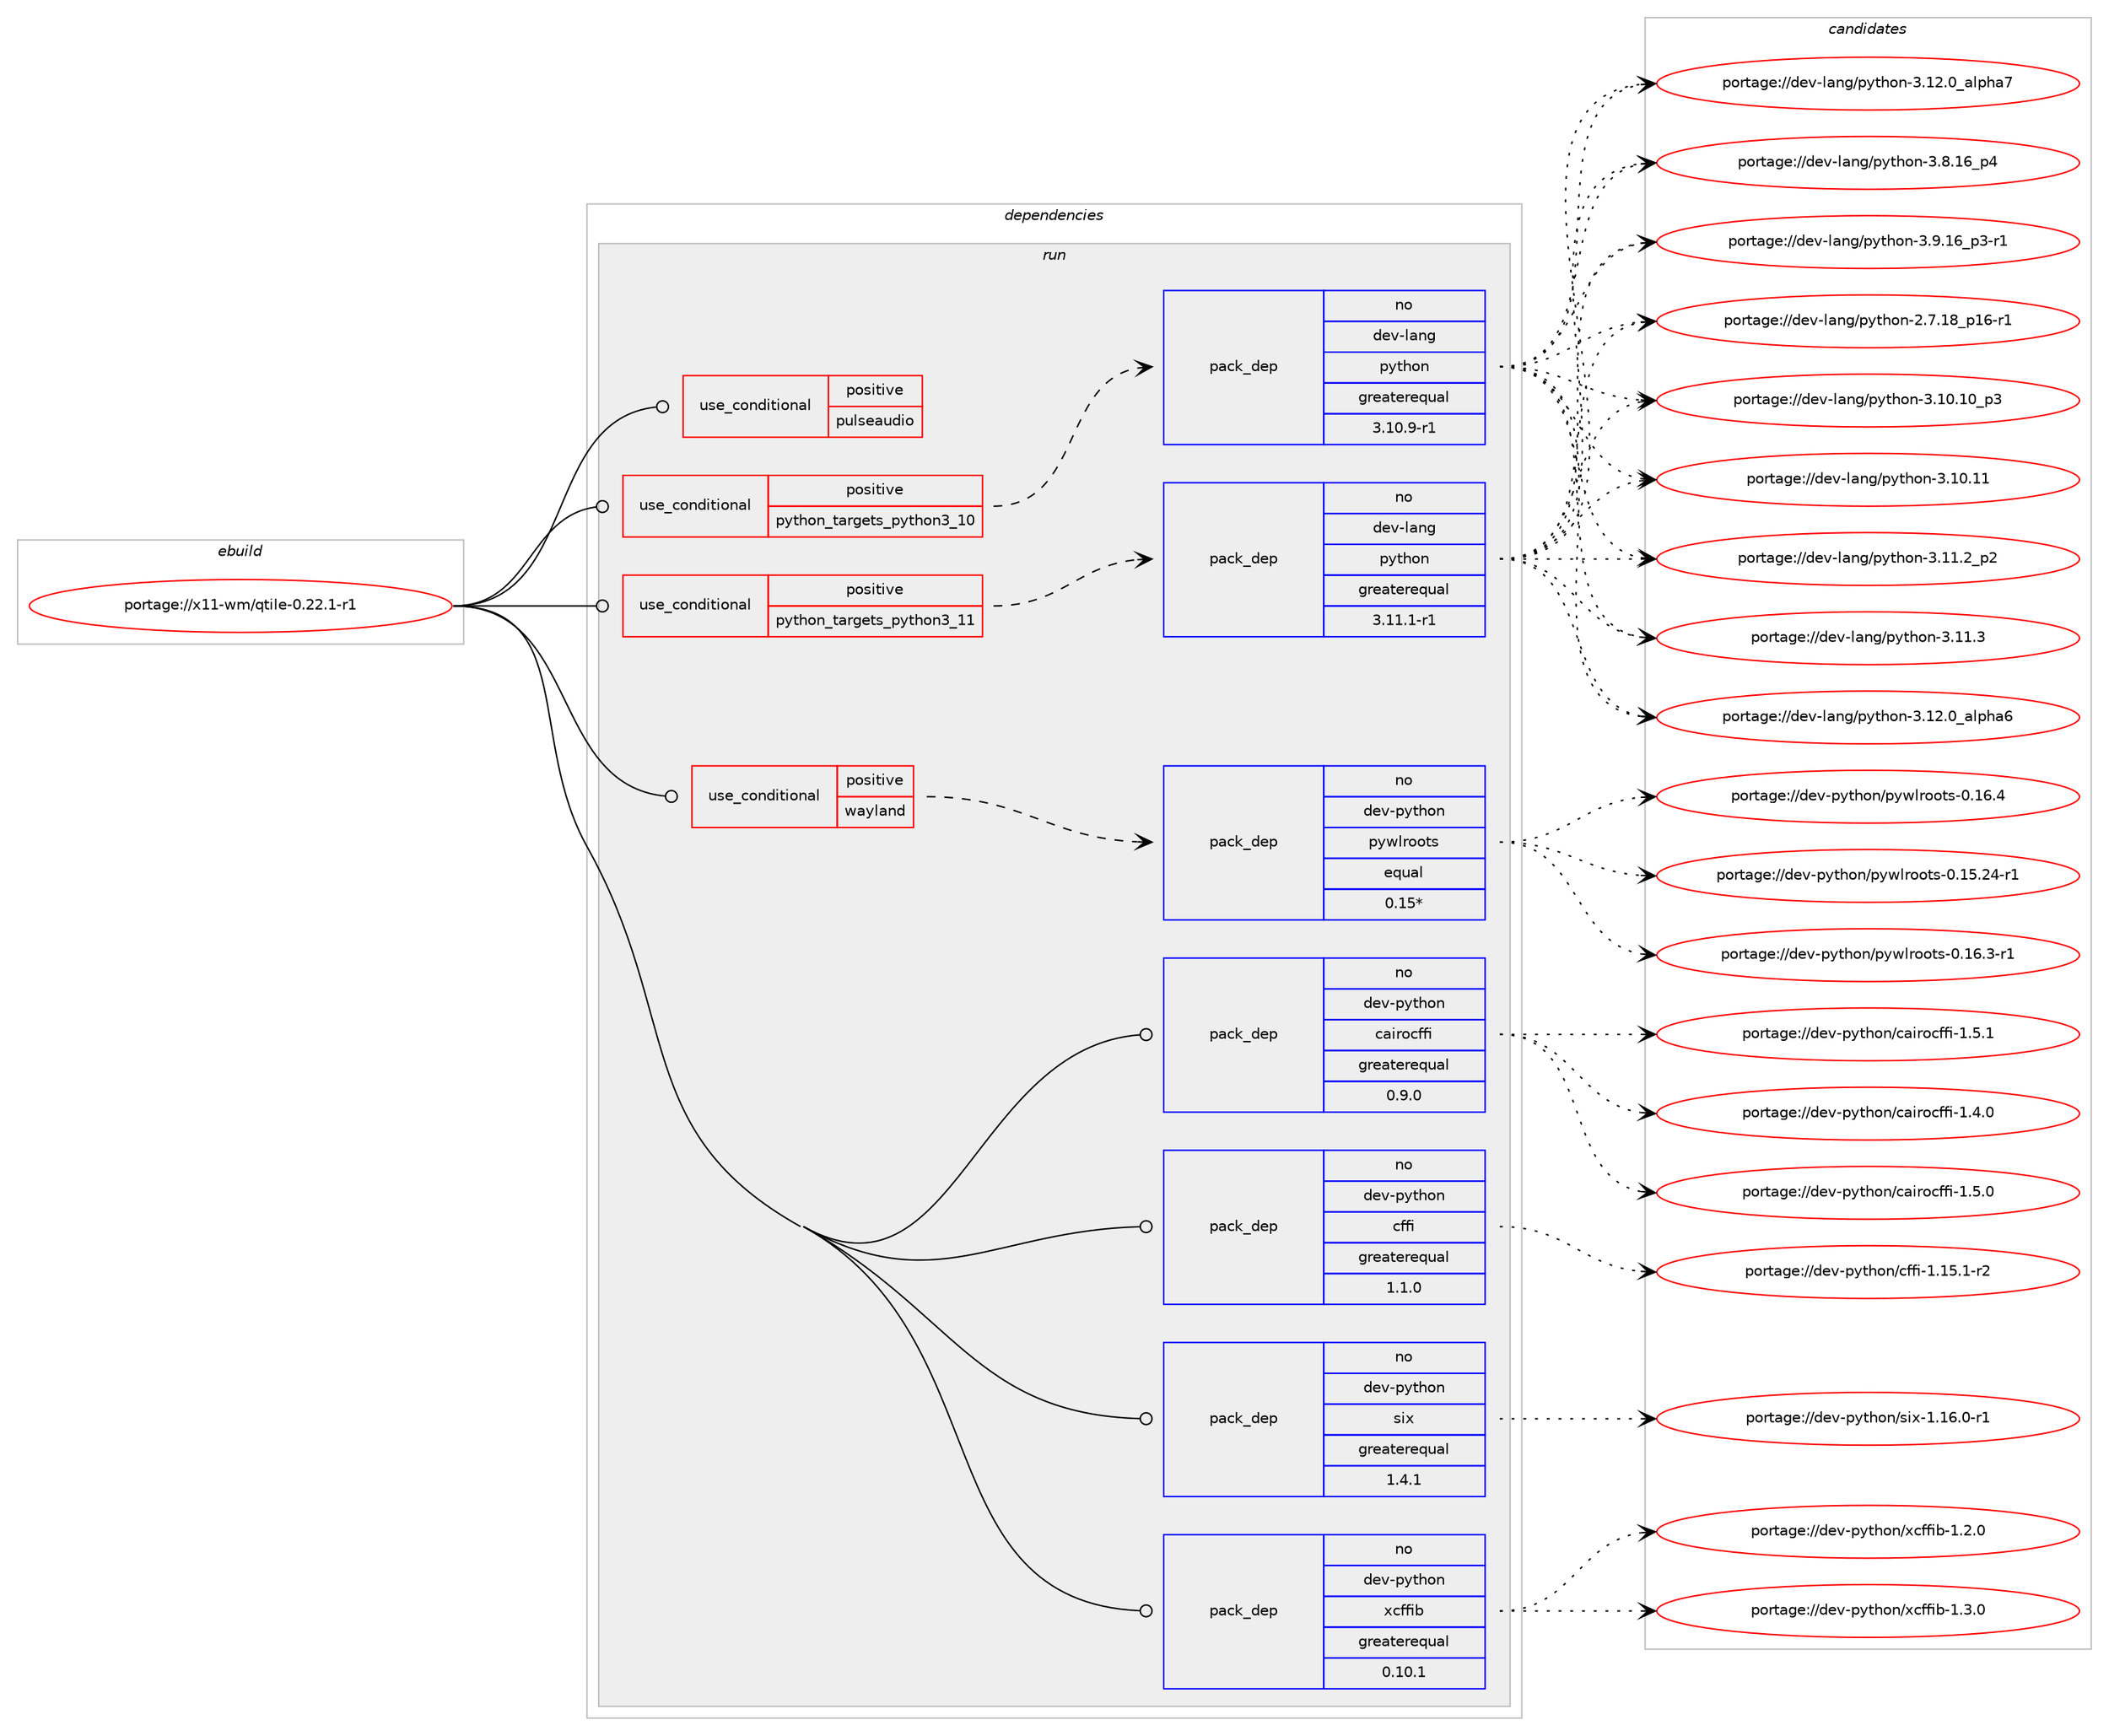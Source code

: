 digraph prolog {

# *************
# Graph options
# *************

newrank=true;
concentrate=true;
compound=true;
graph [rankdir=LR,fontname=Helvetica,fontsize=10,ranksep=1.5];#, ranksep=2.5, nodesep=0.2];
edge  [arrowhead=vee];
node  [fontname=Helvetica,fontsize=10];

# **********
# The ebuild
# **********

subgraph cluster_leftcol {
color=gray;
label=<<i>ebuild</i>>;
id [label="portage://x11-wm/qtile-0.22.1-r1", color=red, width=4, href="../x11-wm/qtile-0.22.1-r1.svg"];
}

# ****************
# The dependencies
# ****************

subgraph cluster_midcol {
color=gray;
label=<<i>dependencies</i>>;
subgraph cluster_compile {
fillcolor="#eeeeee";
style=filled;
label=<<i>compile</i>>;
}
subgraph cluster_compileandrun {
fillcolor="#eeeeee";
style=filled;
label=<<i>compile and run</i>>;
}
subgraph cluster_run {
fillcolor="#eeeeee";
style=filled;
label=<<i>run</i>>;
subgraph cond118 {
dependency253 [label=<<TABLE BORDER="0" CELLBORDER="1" CELLSPACING="0" CELLPADDING="4"><TR><TD ROWSPAN="3" CELLPADDING="10">use_conditional</TD></TR><TR><TD>positive</TD></TR><TR><TD>pulseaudio</TD></TR></TABLE>>, shape=none, color=red];
# *** BEGIN UNKNOWN DEPENDENCY TYPE (TODO) ***
# dependency253 -> package_dependency(portage://x11-wm/qtile-0.22.1-r1,run,no,media-sound,pulseaudio,none,[,,],[],[])
# *** END UNKNOWN DEPENDENCY TYPE (TODO) ***

}
id:e -> dependency253:w [weight=20,style="solid",arrowhead="odot"];
subgraph cond119 {
dependency254 [label=<<TABLE BORDER="0" CELLBORDER="1" CELLSPACING="0" CELLPADDING="4"><TR><TD ROWSPAN="3" CELLPADDING="10">use_conditional</TD></TR><TR><TD>positive</TD></TR><TR><TD>python_targets_python3_10</TD></TR></TABLE>>, shape=none, color=red];
subgraph pack127 {
dependency255 [label=<<TABLE BORDER="0" CELLBORDER="1" CELLSPACING="0" CELLPADDING="4" WIDTH="220"><TR><TD ROWSPAN="6" CELLPADDING="30">pack_dep</TD></TR><TR><TD WIDTH="110">no</TD></TR><TR><TD>dev-lang</TD></TR><TR><TD>python</TD></TR><TR><TD>greaterequal</TD></TR><TR><TD>3.10.9-r1</TD></TR></TABLE>>, shape=none, color=blue];
}
dependency254:e -> dependency255:w [weight=20,style="dashed",arrowhead="vee"];
}
id:e -> dependency254:w [weight=20,style="solid",arrowhead="odot"];
subgraph cond120 {
dependency256 [label=<<TABLE BORDER="0" CELLBORDER="1" CELLSPACING="0" CELLPADDING="4"><TR><TD ROWSPAN="3" CELLPADDING="10">use_conditional</TD></TR><TR><TD>positive</TD></TR><TR><TD>python_targets_python3_11</TD></TR></TABLE>>, shape=none, color=red];
subgraph pack128 {
dependency257 [label=<<TABLE BORDER="0" CELLBORDER="1" CELLSPACING="0" CELLPADDING="4" WIDTH="220"><TR><TD ROWSPAN="6" CELLPADDING="30">pack_dep</TD></TR><TR><TD WIDTH="110">no</TD></TR><TR><TD>dev-lang</TD></TR><TR><TD>python</TD></TR><TR><TD>greaterequal</TD></TR><TR><TD>3.11.1-r1</TD></TR></TABLE>>, shape=none, color=blue];
}
dependency256:e -> dependency257:w [weight=20,style="dashed",arrowhead="vee"];
}
id:e -> dependency256:w [weight=20,style="solid",arrowhead="odot"];
subgraph cond121 {
dependency258 [label=<<TABLE BORDER="0" CELLBORDER="1" CELLSPACING="0" CELLPADDING="4"><TR><TD ROWSPAN="3" CELLPADDING="10">use_conditional</TD></TR><TR><TD>positive</TD></TR><TR><TD>wayland</TD></TR></TABLE>>, shape=none, color=red];
subgraph pack129 {
dependency259 [label=<<TABLE BORDER="0" CELLBORDER="1" CELLSPACING="0" CELLPADDING="4" WIDTH="220"><TR><TD ROWSPAN="6" CELLPADDING="30">pack_dep</TD></TR><TR><TD WIDTH="110">no</TD></TR><TR><TD>dev-python</TD></TR><TR><TD>pywlroots</TD></TR><TR><TD>equal</TD></TR><TR><TD>0.15*</TD></TR></TABLE>>, shape=none, color=blue];
}
dependency258:e -> dependency259:w [weight=20,style="dashed",arrowhead="vee"];
}
id:e -> dependency258:w [weight=20,style="solid",arrowhead="odot"];
subgraph pack130 {
dependency260 [label=<<TABLE BORDER="0" CELLBORDER="1" CELLSPACING="0" CELLPADDING="4" WIDTH="220"><TR><TD ROWSPAN="6" CELLPADDING="30">pack_dep</TD></TR><TR><TD WIDTH="110">no</TD></TR><TR><TD>dev-python</TD></TR><TR><TD>cairocffi</TD></TR><TR><TD>greaterequal</TD></TR><TR><TD>0.9.0</TD></TR></TABLE>>, shape=none, color=blue];
}
id:e -> dependency260:w [weight=20,style="solid",arrowhead="odot"];
subgraph pack131 {
dependency261 [label=<<TABLE BORDER="0" CELLBORDER="1" CELLSPACING="0" CELLPADDING="4" WIDTH="220"><TR><TD ROWSPAN="6" CELLPADDING="30">pack_dep</TD></TR><TR><TD WIDTH="110">no</TD></TR><TR><TD>dev-python</TD></TR><TR><TD>cffi</TD></TR><TR><TD>greaterequal</TD></TR><TR><TD>1.1.0</TD></TR></TABLE>>, shape=none, color=blue];
}
id:e -> dependency261:w [weight=20,style="solid",arrowhead="odot"];
# *** BEGIN UNKNOWN DEPENDENCY TYPE (TODO) ***
# id -> package_dependency(portage://x11-wm/qtile-0.22.1-r1,run,no,dev-python,dbus-next,none,[,,],[],[use(optenable(python_targets_python3_10),negative),use(optenable(python_targets_python3_11),negative)])
# *** END UNKNOWN DEPENDENCY TYPE (TODO) ***

# *** BEGIN UNKNOWN DEPENDENCY TYPE (TODO) ***
# id -> package_dependency(portage://x11-wm/qtile-0.22.1-r1,run,no,dev-python,pygobject,none,[,,],[],[use(optenable(python_targets_python3_10),negative),use(optenable(python_targets_python3_11),negative)])
# *** END UNKNOWN DEPENDENCY TYPE (TODO) ***

subgraph pack132 {
dependency262 [label=<<TABLE BORDER="0" CELLBORDER="1" CELLSPACING="0" CELLPADDING="4" WIDTH="220"><TR><TD ROWSPAN="6" CELLPADDING="30">pack_dep</TD></TR><TR><TD WIDTH="110">no</TD></TR><TR><TD>dev-python</TD></TR><TR><TD>six</TD></TR><TR><TD>greaterequal</TD></TR><TR><TD>1.4.1</TD></TR></TABLE>>, shape=none, color=blue];
}
id:e -> dependency262:w [weight=20,style="solid",arrowhead="odot"];
subgraph pack133 {
dependency263 [label=<<TABLE BORDER="0" CELLBORDER="1" CELLSPACING="0" CELLPADDING="4" WIDTH="220"><TR><TD ROWSPAN="6" CELLPADDING="30">pack_dep</TD></TR><TR><TD WIDTH="110">no</TD></TR><TR><TD>dev-python</TD></TR><TR><TD>xcffib</TD></TR><TR><TD>greaterequal</TD></TR><TR><TD>0.10.1</TD></TR></TABLE>>, shape=none, color=blue];
}
id:e -> dependency263:w [weight=20,style="solid",arrowhead="odot"];
# *** BEGIN UNKNOWN DEPENDENCY TYPE (TODO) ***
# id -> package_dependency(portage://x11-wm/qtile-0.22.1-r1,run,no,x11-libs,cairo,none,[,,],[],[use(enable(X),none),use(enable(xcb),positive)])
# *** END UNKNOWN DEPENDENCY TYPE (TODO) ***

# *** BEGIN UNKNOWN DEPENDENCY TYPE (TODO) ***
# id -> package_dependency(portage://x11-wm/qtile-0.22.1-r1,run,no,x11-libs,libnotify,none,[,,],[],[use(enable(introspection),none)])
# *** END UNKNOWN DEPENDENCY TYPE (TODO) ***

# *** BEGIN UNKNOWN DEPENDENCY TYPE (TODO) ***
# id -> package_dependency(portage://x11-wm/qtile-0.22.1-r1,run,no,x11-libs,pango,none,[,,],[],[])
# *** END UNKNOWN DEPENDENCY TYPE (TODO) ***

}
}

# **************
# The candidates
# **************

subgraph cluster_choices {
rank=same;
color=gray;
label=<<i>candidates</i>>;

subgraph choice127 {
color=black;
nodesep=1;
choice100101118451089711010347112121116104111110455046554649569511249544511449 [label="portage://dev-lang/python-2.7.18_p16-r1", color=red, width=4,href="../dev-lang/python-2.7.18_p16-r1.svg"];
choice10010111845108971101034711212111610411111045514649484649489511251 [label="portage://dev-lang/python-3.10.10_p3", color=red, width=4,href="../dev-lang/python-3.10.10_p3.svg"];
choice1001011184510897110103471121211161041111104551464948464949 [label="portage://dev-lang/python-3.10.11", color=red, width=4,href="../dev-lang/python-3.10.11.svg"];
choice100101118451089711010347112121116104111110455146494946509511250 [label="portage://dev-lang/python-3.11.2_p2", color=red, width=4,href="../dev-lang/python-3.11.2_p2.svg"];
choice10010111845108971101034711212111610411111045514649494651 [label="portage://dev-lang/python-3.11.3", color=red, width=4,href="../dev-lang/python-3.11.3.svg"];
choice1001011184510897110103471121211161041111104551464950464895971081121049754 [label="portage://dev-lang/python-3.12.0_alpha6", color=red, width=4,href="../dev-lang/python-3.12.0_alpha6.svg"];
choice1001011184510897110103471121211161041111104551464950464895971081121049755 [label="portage://dev-lang/python-3.12.0_alpha7", color=red, width=4,href="../dev-lang/python-3.12.0_alpha7.svg"];
choice100101118451089711010347112121116104111110455146564649549511252 [label="portage://dev-lang/python-3.8.16_p4", color=red, width=4,href="../dev-lang/python-3.8.16_p4.svg"];
choice1001011184510897110103471121211161041111104551465746495495112514511449 [label="portage://dev-lang/python-3.9.16_p3-r1", color=red, width=4,href="../dev-lang/python-3.9.16_p3-r1.svg"];
dependency255:e -> choice100101118451089711010347112121116104111110455046554649569511249544511449:w [style=dotted,weight="100"];
dependency255:e -> choice10010111845108971101034711212111610411111045514649484649489511251:w [style=dotted,weight="100"];
dependency255:e -> choice1001011184510897110103471121211161041111104551464948464949:w [style=dotted,weight="100"];
dependency255:e -> choice100101118451089711010347112121116104111110455146494946509511250:w [style=dotted,weight="100"];
dependency255:e -> choice10010111845108971101034711212111610411111045514649494651:w [style=dotted,weight="100"];
dependency255:e -> choice1001011184510897110103471121211161041111104551464950464895971081121049754:w [style=dotted,weight="100"];
dependency255:e -> choice1001011184510897110103471121211161041111104551464950464895971081121049755:w [style=dotted,weight="100"];
dependency255:e -> choice100101118451089711010347112121116104111110455146564649549511252:w [style=dotted,weight="100"];
dependency255:e -> choice1001011184510897110103471121211161041111104551465746495495112514511449:w [style=dotted,weight="100"];
}
subgraph choice128 {
color=black;
nodesep=1;
choice100101118451089711010347112121116104111110455046554649569511249544511449 [label="portage://dev-lang/python-2.7.18_p16-r1", color=red, width=4,href="../dev-lang/python-2.7.18_p16-r1.svg"];
choice10010111845108971101034711212111610411111045514649484649489511251 [label="portage://dev-lang/python-3.10.10_p3", color=red, width=4,href="../dev-lang/python-3.10.10_p3.svg"];
choice1001011184510897110103471121211161041111104551464948464949 [label="portage://dev-lang/python-3.10.11", color=red, width=4,href="../dev-lang/python-3.10.11.svg"];
choice100101118451089711010347112121116104111110455146494946509511250 [label="portage://dev-lang/python-3.11.2_p2", color=red, width=4,href="../dev-lang/python-3.11.2_p2.svg"];
choice10010111845108971101034711212111610411111045514649494651 [label="portage://dev-lang/python-3.11.3", color=red, width=4,href="../dev-lang/python-3.11.3.svg"];
choice1001011184510897110103471121211161041111104551464950464895971081121049754 [label="portage://dev-lang/python-3.12.0_alpha6", color=red, width=4,href="../dev-lang/python-3.12.0_alpha6.svg"];
choice1001011184510897110103471121211161041111104551464950464895971081121049755 [label="portage://dev-lang/python-3.12.0_alpha7", color=red, width=4,href="../dev-lang/python-3.12.0_alpha7.svg"];
choice100101118451089711010347112121116104111110455146564649549511252 [label="portage://dev-lang/python-3.8.16_p4", color=red, width=4,href="../dev-lang/python-3.8.16_p4.svg"];
choice1001011184510897110103471121211161041111104551465746495495112514511449 [label="portage://dev-lang/python-3.9.16_p3-r1", color=red, width=4,href="../dev-lang/python-3.9.16_p3-r1.svg"];
dependency257:e -> choice100101118451089711010347112121116104111110455046554649569511249544511449:w [style=dotted,weight="100"];
dependency257:e -> choice10010111845108971101034711212111610411111045514649484649489511251:w [style=dotted,weight="100"];
dependency257:e -> choice1001011184510897110103471121211161041111104551464948464949:w [style=dotted,weight="100"];
dependency257:e -> choice100101118451089711010347112121116104111110455146494946509511250:w [style=dotted,weight="100"];
dependency257:e -> choice10010111845108971101034711212111610411111045514649494651:w [style=dotted,weight="100"];
dependency257:e -> choice1001011184510897110103471121211161041111104551464950464895971081121049754:w [style=dotted,weight="100"];
dependency257:e -> choice1001011184510897110103471121211161041111104551464950464895971081121049755:w [style=dotted,weight="100"];
dependency257:e -> choice100101118451089711010347112121116104111110455146564649549511252:w [style=dotted,weight="100"];
dependency257:e -> choice1001011184510897110103471121211161041111104551465746495495112514511449:w [style=dotted,weight="100"];
}
subgraph choice129 {
color=black;
nodesep=1;
choice100101118451121211161041111104711212111910811411111111611545484649534650524511449 [label="portage://dev-python/pywlroots-0.15.24-r1", color=red, width=4,href="../dev-python/pywlroots-0.15.24-r1.svg"];
choice1001011184511212111610411111047112121119108114111111116115454846495446514511449 [label="portage://dev-python/pywlroots-0.16.3-r1", color=red, width=4,href="../dev-python/pywlroots-0.16.3-r1.svg"];
choice100101118451121211161041111104711212111910811411111111611545484649544652 [label="portage://dev-python/pywlroots-0.16.4", color=red, width=4,href="../dev-python/pywlroots-0.16.4.svg"];
dependency259:e -> choice100101118451121211161041111104711212111910811411111111611545484649534650524511449:w [style=dotted,weight="100"];
dependency259:e -> choice1001011184511212111610411111047112121119108114111111116115454846495446514511449:w [style=dotted,weight="100"];
dependency259:e -> choice100101118451121211161041111104711212111910811411111111611545484649544652:w [style=dotted,weight="100"];
}
subgraph choice130 {
color=black;
nodesep=1;
choice1001011184511212111610411111047999710511411199102102105454946524648 [label="portage://dev-python/cairocffi-1.4.0", color=red, width=4,href="../dev-python/cairocffi-1.4.0.svg"];
choice1001011184511212111610411111047999710511411199102102105454946534648 [label="portage://dev-python/cairocffi-1.5.0", color=red, width=4,href="../dev-python/cairocffi-1.5.0.svg"];
choice1001011184511212111610411111047999710511411199102102105454946534649 [label="portage://dev-python/cairocffi-1.5.1", color=red, width=4,href="../dev-python/cairocffi-1.5.1.svg"];
dependency260:e -> choice1001011184511212111610411111047999710511411199102102105454946524648:w [style=dotted,weight="100"];
dependency260:e -> choice1001011184511212111610411111047999710511411199102102105454946534648:w [style=dotted,weight="100"];
dependency260:e -> choice1001011184511212111610411111047999710511411199102102105454946534649:w [style=dotted,weight="100"];
}
subgraph choice131 {
color=black;
nodesep=1;
choice100101118451121211161041111104799102102105454946495346494511450 [label="portage://dev-python/cffi-1.15.1-r2", color=red, width=4,href="../dev-python/cffi-1.15.1-r2.svg"];
dependency261:e -> choice100101118451121211161041111104799102102105454946495346494511450:w [style=dotted,weight="100"];
}
subgraph choice132 {
color=black;
nodesep=1;
choice1001011184511212111610411111047115105120454946495446484511449 [label="portage://dev-python/six-1.16.0-r1", color=red, width=4,href="../dev-python/six-1.16.0-r1.svg"];
dependency262:e -> choice1001011184511212111610411111047115105120454946495446484511449:w [style=dotted,weight="100"];
}
subgraph choice133 {
color=black;
nodesep=1;
choice10010111845112121116104111110471209910210210598454946504648 [label="portage://dev-python/xcffib-1.2.0", color=red, width=4,href="../dev-python/xcffib-1.2.0.svg"];
choice10010111845112121116104111110471209910210210598454946514648 [label="portage://dev-python/xcffib-1.3.0", color=red, width=4,href="../dev-python/xcffib-1.3.0.svg"];
dependency263:e -> choice10010111845112121116104111110471209910210210598454946504648:w [style=dotted,weight="100"];
dependency263:e -> choice10010111845112121116104111110471209910210210598454946514648:w [style=dotted,weight="100"];
}
}

}
